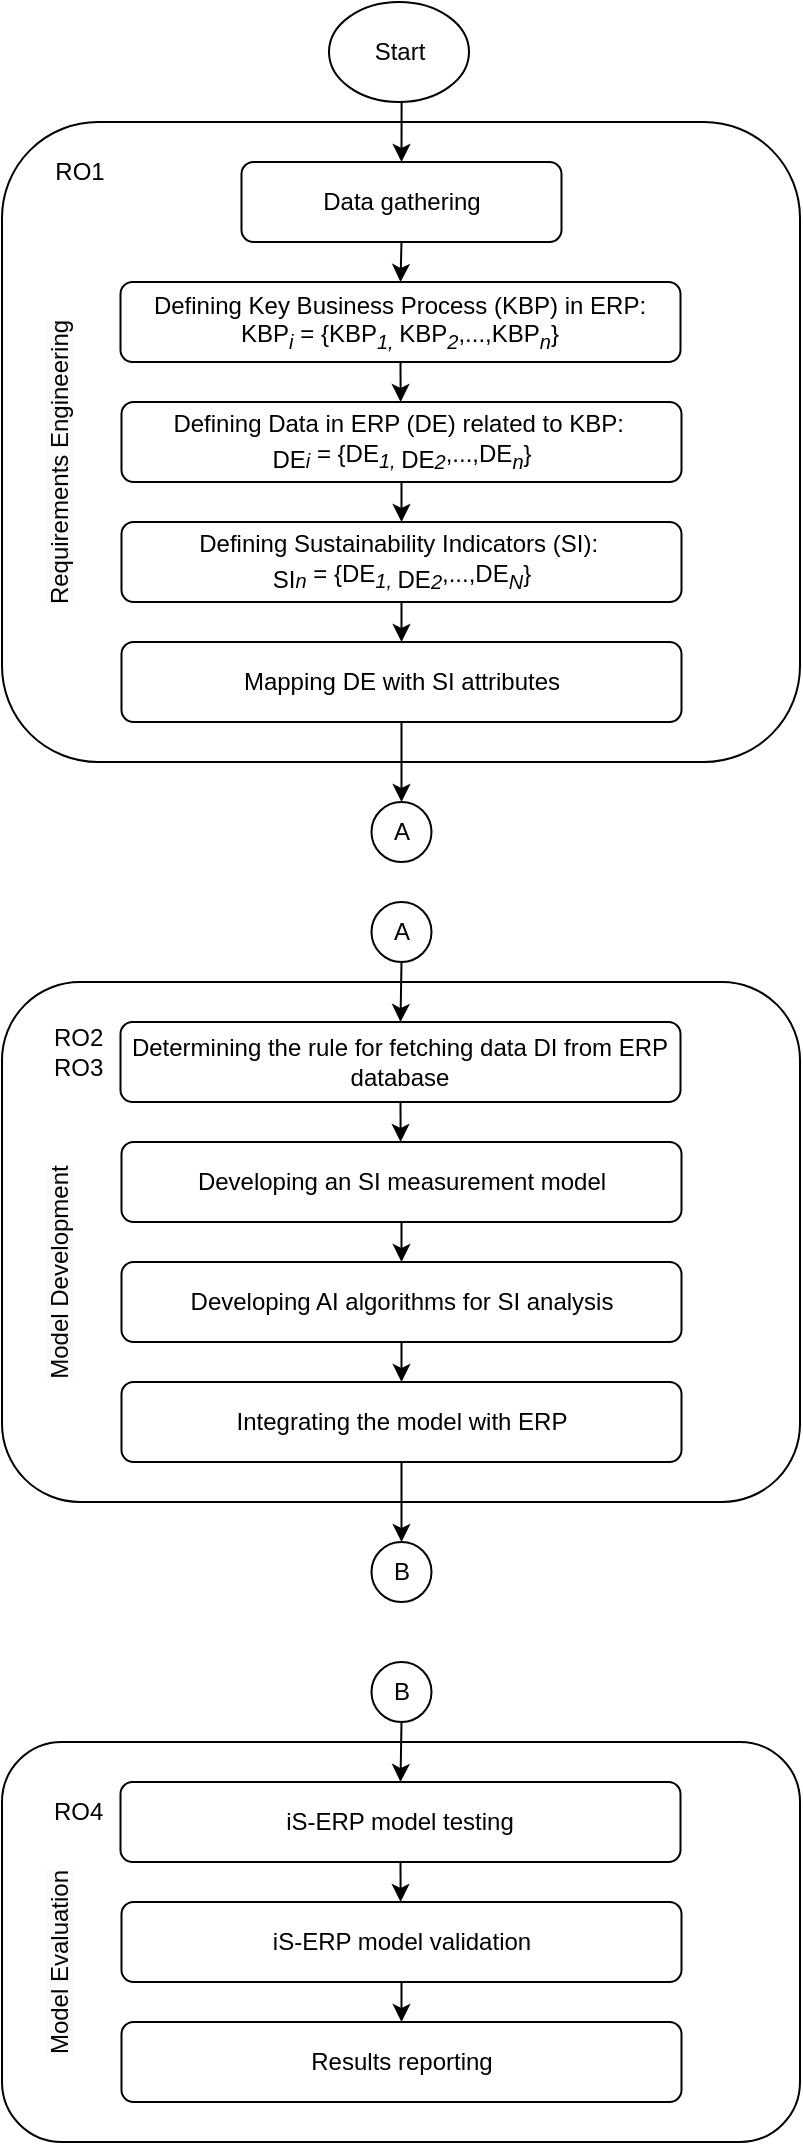 <mxfile version="24.0.4" type="github">
  <diagram name="Page-1" id="95I5bEfrQiCTy4EvcoFb">
    <mxGraphModel dx="1313" dy="761" grid="1" gridSize="10" guides="1" tooltips="1" connect="1" arrows="1" fold="1" page="1" pageScale="1" pageWidth="850" pageHeight="1100" math="0" shadow="0">
      <root>
        <mxCell id="0" />
        <mxCell id="1" parent="0" />
        <mxCell id="SbKAiJA-bMWMZLkhzkx5-1" value="" style="rounded=1;whiteSpace=wrap;html=1;verticalAlign=top;" vertex="1" parent="1">
          <mxGeometry x="231" y="180" width="399" height="320" as="geometry" />
        </mxCell>
        <mxCell id="SbKAiJA-bMWMZLkhzkx5-4" style="edgeStyle=orthogonalEdgeStyle;rounded=0;orthogonalLoop=1;jettySize=auto;html=1;exitX=0.5;exitY=1;exitDx=0;exitDy=0;entryX=0.5;entryY=0;entryDx=0;entryDy=0;" edge="1" parent="1" source="SbKAiJA-bMWMZLkhzkx5-3" target="SbKAiJA-bMWMZLkhzkx5-6">
          <mxGeometry relative="1" as="geometry" />
        </mxCell>
        <mxCell id="SbKAiJA-bMWMZLkhzkx5-3" value="Start" style="ellipse;whiteSpace=wrap;html=1;" vertex="1" parent="1">
          <mxGeometry x="394.5" y="120" width="70" height="50" as="geometry" />
        </mxCell>
        <mxCell id="SbKAiJA-bMWMZLkhzkx5-5" value="RO1" style="text;html=1;align=center;verticalAlign=middle;whiteSpace=wrap;rounded=0;" vertex="1" parent="1">
          <mxGeometry x="240" y="190" width="60" height="30" as="geometry" />
        </mxCell>
        <mxCell id="SbKAiJA-bMWMZLkhzkx5-9" style="edgeStyle=orthogonalEdgeStyle;rounded=0;orthogonalLoop=1;jettySize=auto;html=1;exitX=0.5;exitY=1;exitDx=0;exitDy=0;entryX=0.5;entryY=0;entryDx=0;entryDy=0;" edge="1" parent="1" source="SbKAiJA-bMWMZLkhzkx5-6" target="SbKAiJA-bMWMZLkhzkx5-7">
          <mxGeometry relative="1" as="geometry" />
        </mxCell>
        <mxCell id="SbKAiJA-bMWMZLkhzkx5-6" value="Data gathering" style="rounded=1;whiteSpace=wrap;html=1;" vertex="1" parent="1">
          <mxGeometry x="350.75" y="200" width="160" height="40" as="geometry" />
        </mxCell>
        <mxCell id="SbKAiJA-bMWMZLkhzkx5-10" style="edgeStyle=orthogonalEdgeStyle;rounded=0;orthogonalLoop=1;jettySize=auto;html=1;exitX=0.5;exitY=1;exitDx=0;exitDy=0;" edge="1" parent="1" source="SbKAiJA-bMWMZLkhzkx5-7" target="SbKAiJA-bMWMZLkhzkx5-8">
          <mxGeometry relative="1" as="geometry" />
        </mxCell>
        <mxCell id="SbKAiJA-bMWMZLkhzkx5-7" value="Defining Key Business Process (KBP) in ERP: KBP&lt;sub&gt;&lt;i&gt;i&lt;/i&gt;&lt;/sub&gt;&amp;nbsp;= {KBP&lt;sub&gt;&lt;i&gt;1,&amp;nbsp;&lt;/i&gt;&lt;/sub&gt;KBP&lt;sub&gt;&lt;i&gt;2&lt;/i&gt;&lt;/sub&gt;,...,KBP&lt;sub&gt;&lt;i&gt;n&lt;/i&gt;&lt;/sub&gt;}" style="rounded=1;whiteSpace=wrap;html=1;" vertex="1" parent="1">
          <mxGeometry x="290.25" y="260" width="280" height="40" as="geometry" />
        </mxCell>
        <mxCell id="SbKAiJA-bMWMZLkhzkx5-32" style="edgeStyle=orthogonalEdgeStyle;rounded=0;orthogonalLoop=1;jettySize=auto;html=1;exitX=0.5;exitY=1;exitDx=0;exitDy=0;entryX=0.5;entryY=0;entryDx=0;entryDy=0;" edge="1" parent="1" source="SbKAiJA-bMWMZLkhzkx5-8" target="SbKAiJA-bMWMZLkhzkx5-11">
          <mxGeometry relative="1" as="geometry" />
        </mxCell>
        <mxCell id="SbKAiJA-bMWMZLkhzkx5-8" value="Defining Data in ERP (DE) related to KBP:&amp;nbsp;&lt;div&gt;&lt;sub&gt;&lt;span style=&quot;font-size: 12px;&quot;&gt;DE&lt;/span&gt;&lt;i&gt;i&lt;/i&gt;&lt;/sub&gt;&amp;nbsp;= {DE&lt;sub&gt;&lt;i&gt;1, &lt;/i&gt;&lt;span style=&quot;font-size: 12px;&quot;&gt;DE&lt;/span&gt;&lt;/sub&gt;&lt;sub&gt;&lt;i&gt;2&lt;/i&gt;&lt;/sub&gt;,...,DE&lt;sub&gt;&lt;i&gt;n&lt;/i&gt;&lt;/sub&gt;}&lt;/div&gt;" style="rounded=1;whiteSpace=wrap;html=1;" vertex="1" parent="1">
          <mxGeometry x="290.75" y="320" width="280" height="40" as="geometry" />
        </mxCell>
        <mxCell id="SbKAiJA-bMWMZLkhzkx5-33" style="edgeStyle=orthogonalEdgeStyle;rounded=0;orthogonalLoop=1;jettySize=auto;html=1;exitX=0.5;exitY=1;exitDx=0;exitDy=0;entryX=0.5;entryY=0;entryDx=0;entryDy=0;" edge="1" parent="1" source="SbKAiJA-bMWMZLkhzkx5-11" target="SbKAiJA-bMWMZLkhzkx5-12">
          <mxGeometry relative="1" as="geometry" />
        </mxCell>
        <mxCell id="SbKAiJA-bMWMZLkhzkx5-11" value="Defining Sustainability Indicators (SI):&amp;nbsp;&lt;div&gt;&lt;sub&gt;&lt;span style=&quot;font-size: 12px;&quot;&gt;SI&lt;/span&gt;&lt;i&gt;n&lt;/i&gt;&lt;/sub&gt;&amp;nbsp;= {DE&lt;sub&gt;&lt;i&gt;1, &lt;/i&gt;&lt;span style=&quot;font-size: 12px;&quot;&gt;DE&lt;/span&gt;&lt;/sub&gt;&lt;sub&gt;&lt;i&gt;2&lt;/i&gt;&lt;/sub&gt;,...,DE&lt;sub&gt;&lt;i&gt;N&lt;/i&gt;&lt;/sub&gt;}&lt;/div&gt;" style="rounded=1;whiteSpace=wrap;html=1;" vertex="1" parent="1">
          <mxGeometry x="290.75" y="380" width="280" height="40" as="geometry" />
        </mxCell>
        <mxCell id="SbKAiJA-bMWMZLkhzkx5-38" style="edgeStyle=orthogonalEdgeStyle;rounded=0;orthogonalLoop=1;jettySize=auto;html=1;exitX=0.5;exitY=1;exitDx=0;exitDy=0;entryX=0.5;entryY=0;entryDx=0;entryDy=0;" edge="1" parent="1" source="SbKAiJA-bMWMZLkhzkx5-12" target="SbKAiJA-bMWMZLkhzkx5-37">
          <mxGeometry relative="1" as="geometry" />
        </mxCell>
        <mxCell id="SbKAiJA-bMWMZLkhzkx5-12" value="Mapping DE with SI attributes" style="rounded=1;whiteSpace=wrap;html=1;" vertex="1" parent="1">
          <mxGeometry x="290.75" y="440" width="280" height="40" as="geometry" />
        </mxCell>
        <mxCell id="SbKAiJA-bMWMZLkhzkx5-13" value="" style="rounded=1;whiteSpace=wrap;html=1;verticalAlign=top;" vertex="1" parent="1">
          <mxGeometry x="231" y="610" width="399" height="260" as="geometry" />
        </mxCell>
        <mxCell id="SbKAiJA-bMWMZLkhzkx5-15" value="RO2&lt;div&gt;RO3&lt;/div&gt;" style="text;html=1;align=left;verticalAlign=middle;whiteSpace=wrap;rounded=0;" vertex="1" parent="1">
          <mxGeometry x="255" y="630" width="30" height="30" as="geometry" />
        </mxCell>
        <mxCell id="SbKAiJA-bMWMZLkhzkx5-18" style="edgeStyle=orthogonalEdgeStyle;rounded=0;orthogonalLoop=1;jettySize=auto;html=1;exitX=0.5;exitY=1;exitDx=0;exitDy=0;" edge="1" parent="1" source="SbKAiJA-bMWMZLkhzkx5-19" target="SbKAiJA-bMWMZLkhzkx5-20">
          <mxGeometry relative="1" as="geometry" />
        </mxCell>
        <mxCell id="SbKAiJA-bMWMZLkhzkx5-19" value="Determining the rule for fetching data DI from ERP database" style="rounded=1;whiteSpace=wrap;html=1;" vertex="1" parent="1">
          <mxGeometry x="290.25" y="630" width="280" height="40" as="geometry" />
        </mxCell>
        <mxCell id="SbKAiJA-bMWMZLkhzkx5-30" style="edgeStyle=orthogonalEdgeStyle;rounded=0;orthogonalLoop=1;jettySize=auto;html=1;exitX=0.5;exitY=1;exitDx=0;exitDy=0;entryX=0.5;entryY=0;entryDx=0;entryDy=0;" edge="1" parent="1" source="SbKAiJA-bMWMZLkhzkx5-20" target="SbKAiJA-bMWMZLkhzkx5-21">
          <mxGeometry relative="1" as="geometry" />
        </mxCell>
        <mxCell id="SbKAiJA-bMWMZLkhzkx5-20" value="Developing an SI measurement model" style="rounded=1;whiteSpace=wrap;html=1;" vertex="1" parent="1">
          <mxGeometry x="290.75" y="690" width="280" height="40" as="geometry" />
        </mxCell>
        <mxCell id="SbKAiJA-bMWMZLkhzkx5-31" style="edgeStyle=orthogonalEdgeStyle;rounded=0;orthogonalLoop=1;jettySize=auto;html=1;exitX=0.5;exitY=1;exitDx=0;exitDy=0;entryX=0.5;entryY=0;entryDx=0;entryDy=0;" edge="1" parent="1" source="SbKAiJA-bMWMZLkhzkx5-21" target="SbKAiJA-bMWMZLkhzkx5-22">
          <mxGeometry relative="1" as="geometry" />
        </mxCell>
        <mxCell id="SbKAiJA-bMWMZLkhzkx5-21" value="Developing AI algorithms for SI analysis" style="rounded=1;whiteSpace=wrap;html=1;" vertex="1" parent="1">
          <mxGeometry x="290.75" y="750" width="280" height="40" as="geometry" />
        </mxCell>
        <mxCell id="SbKAiJA-bMWMZLkhzkx5-53" style="edgeStyle=orthogonalEdgeStyle;rounded=0;orthogonalLoop=1;jettySize=auto;html=1;exitX=0.5;exitY=1;exitDx=0;exitDy=0;entryX=0.5;entryY=0;entryDx=0;entryDy=0;" edge="1" parent="1" source="SbKAiJA-bMWMZLkhzkx5-22" target="SbKAiJA-bMWMZLkhzkx5-52">
          <mxGeometry relative="1" as="geometry" />
        </mxCell>
        <mxCell id="SbKAiJA-bMWMZLkhzkx5-22" value="Integrating the model with ERP" style="rounded=1;whiteSpace=wrap;html=1;" vertex="1" parent="1">
          <mxGeometry x="290.75" y="810" width="280" height="40" as="geometry" />
        </mxCell>
        <mxCell id="SbKAiJA-bMWMZLkhzkx5-34" value="&lt;span style=&quot;color: rgb(0, 0, 0); font-family: Helvetica; font-size: 12px; font-style: normal; font-variant-ligatures: normal; font-variant-caps: normal; font-weight: 400; letter-spacing: normal; orphans: 2; text-indent: 0px; text-transform: none; widows: 2; word-spacing: 0px; -webkit-text-stroke-width: 0px; white-space: normal; background-color: rgb(251, 251, 251); text-decoration-thickness: initial; text-decoration-style: initial; text-decoration-color: initial; float: none; display: inline !important;&quot;&gt;Requirements Engineering&lt;/span&gt;" style="text;whiteSpace=wrap;html=1;align=center;verticalAlign=middle;rotation=-90;" vertex="1" parent="1">
          <mxGeometry x="170" y="340" width="180" height="20" as="geometry" />
        </mxCell>
        <mxCell id="SbKAiJA-bMWMZLkhzkx5-35" value="&lt;span style=&quot;color: rgb(0, 0, 0); font-family: Helvetica; font-size: 12px; font-style: normal; font-variant-ligatures: normal; font-variant-caps: normal; font-weight: 400; letter-spacing: normal; orphans: 2; text-indent: 0px; text-transform: none; widows: 2; word-spacing: 0px; -webkit-text-stroke-width: 0px; white-space: normal; background-color: rgb(251, 251, 251); text-decoration-thickness: initial; text-decoration-style: initial; text-decoration-color: initial; float: none; display: inline !important;&quot;&gt;Model Development&lt;/span&gt;" style="text;whiteSpace=wrap;html=1;align=center;verticalAlign=middle;rotation=-90;" vertex="1" parent="1">
          <mxGeometry x="190" y="745" width="140" height="20" as="geometry" />
        </mxCell>
        <mxCell id="SbKAiJA-bMWMZLkhzkx5-39" style="edgeStyle=orthogonalEdgeStyle;rounded=0;orthogonalLoop=1;jettySize=auto;html=1;exitX=0.5;exitY=1;exitDx=0;exitDy=0;entryX=0.5;entryY=0;entryDx=0;entryDy=0;" edge="1" parent="1" source="SbKAiJA-bMWMZLkhzkx5-36" target="SbKAiJA-bMWMZLkhzkx5-19">
          <mxGeometry relative="1" as="geometry" />
        </mxCell>
        <mxCell id="SbKAiJA-bMWMZLkhzkx5-36" value="A" style="ellipse;whiteSpace=wrap;html=1;aspect=fixed;" vertex="1" parent="1">
          <mxGeometry x="415.75" y="570" width="30" height="30" as="geometry" />
        </mxCell>
        <mxCell id="SbKAiJA-bMWMZLkhzkx5-37" value="A" style="ellipse;whiteSpace=wrap;html=1;aspect=fixed;" vertex="1" parent="1">
          <mxGeometry x="415.75" y="520" width="30" height="30" as="geometry" />
        </mxCell>
        <mxCell id="SbKAiJA-bMWMZLkhzkx5-40" value="" style="rounded=1;whiteSpace=wrap;html=1;verticalAlign=top;" vertex="1" parent="1">
          <mxGeometry x="231" y="990" width="399" height="200" as="geometry" />
        </mxCell>
        <mxCell id="SbKAiJA-bMWMZLkhzkx5-41" value="RO4" style="text;html=1;align=left;verticalAlign=middle;whiteSpace=wrap;rounded=0;" vertex="1" parent="1">
          <mxGeometry x="255" y="1010" width="30" height="30" as="geometry" />
        </mxCell>
        <mxCell id="SbKAiJA-bMWMZLkhzkx5-42" style="edgeStyle=orthogonalEdgeStyle;rounded=0;orthogonalLoop=1;jettySize=auto;html=1;exitX=0.5;exitY=1;exitDx=0;exitDy=0;" edge="1" parent="1" source="SbKAiJA-bMWMZLkhzkx5-43" target="SbKAiJA-bMWMZLkhzkx5-45">
          <mxGeometry relative="1" as="geometry" />
        </mxCell>
        <mxCell id="SbKAiJA-bMWMZLkhzkx5-43" value="iS-ERP model testing" style="rounded=1;whiteSpace=wrap;html=1;" vertex="1" parent="1">
          <mxGeometry x="290.25" y="1010" width="280" height="40" as="geometry" />
        </mxCell>
        <mxCell id="SbKAiJA-bMWMZLkhzkx5-44" style="edgeStyle=orthogonalEdgeStyle;rounded=0;orthogonalLoop=1;jettySize=auto;html=1;exitX=0.5;exitY=1;exitDx=0;exitDy=0;entryX=0.5;entryY=0;entryDx=0;entryDy=0;" edge="1" parent="1" source="SbKAiJA-bMWMZLkhzkx5-45" target="SbKAiJA-bMWMZLkhzkx5-47">
          <mxGeometry relative="1" as="geometry" />
        </mxCell>
        <mxCell id="SbKAiJA-bMWMZLkhzkx5-45" value="iS-ERP model validation" style="rounded=1;whiteSpace=wrap;html=1;" vertex="1" parent="1">
          <mxGeometry x="290.75" y="1070" width="280" height="40" as="geometry" />
        </mxCell>
        <mxCell id="SbKAiJA-bMWMZLkhzkx5-47" value="Results reporting" style="rounded=1;whiteSpace=wrap;html=1;" vertex="1" parent="1">
          <mxGeometry x="290.75" y="1130" width="280" height="40" as="geometry" />
        </mxCell>
        <mxCell id="SbKAiJA-bMWMZLkhzkx5-49" value="&lt;span style=&quot;color: rgb(0, 0, 0); font-family: Helvetica; font-size: 12px; font-style: normal; font-variant-ligatures: normal; font-variant-caps: normal; font-weight: 400; letter-spacing: normal; orphans: 2; text-indent: 0px; text-transform: none; widows: 2; word-spacing: 0px; -webkit-text-stroke-width: 0px; white-space: normal; background-color: rgb(251, 251, 251); text-decoration-thickness: initial; text-decoration-style: initial; text-decoration-color: initial; float: none; display: inline !important;&quot;&gt;Model Evaluation&lt;/span&gt;" style="text;whiteSpace=wrap;html=1;align=center;verticalAlign=middle;rotation=-90;" vertex="1" parent="1">
          <mxGeometry x="190" y="1090" width="140" height="20" as="geometry" />
        </mxCell>
        <mxCell id="SbKAiJA-bMWMZLkhzkx5-50" style="edgeStyle=orthogonalEdgeStyle;rounded=0;orthogonalLoop=1;jettySize=auto;html=1;exitX=0.5;exitY=1;exitDx=0;exitDy=0;entryX=0.5;entryY=0;entryDx=0;entryDy=0;" edge="1" parent="1" source="SbKAiJA-bMWMZLkhzkx5-51" target="SbKAiJA-bMWMZLkhzkx5-43">
          <mxGeometry relative="1" as="geometry" />
        </mxCell>
        <mxCell id="SbKAiJA-bMWMZLkhzkx5-51" value="B" style="ellipse;whiteSpace=wrap;html=1;aspect=fixed;" vertex="1" parent="1">
          <mxGeometry x="415.75" y="950" width="30" height="30" as="geometry" />
        </mxCell>
        <mxCell id="SbKAiJA-bMWMZLkhzkx5-52" value="B" style="ellipse;whiteSpace=wrap;html=1;aspect=fixed;" vertex="1" parent="1">
          <mxGeometry x="415.75" y="890" width="30" height="30" as="geometry" />
        </mxCell>
      </root>
    </mxGraphModel>
  </diagram>
</mxfile>
